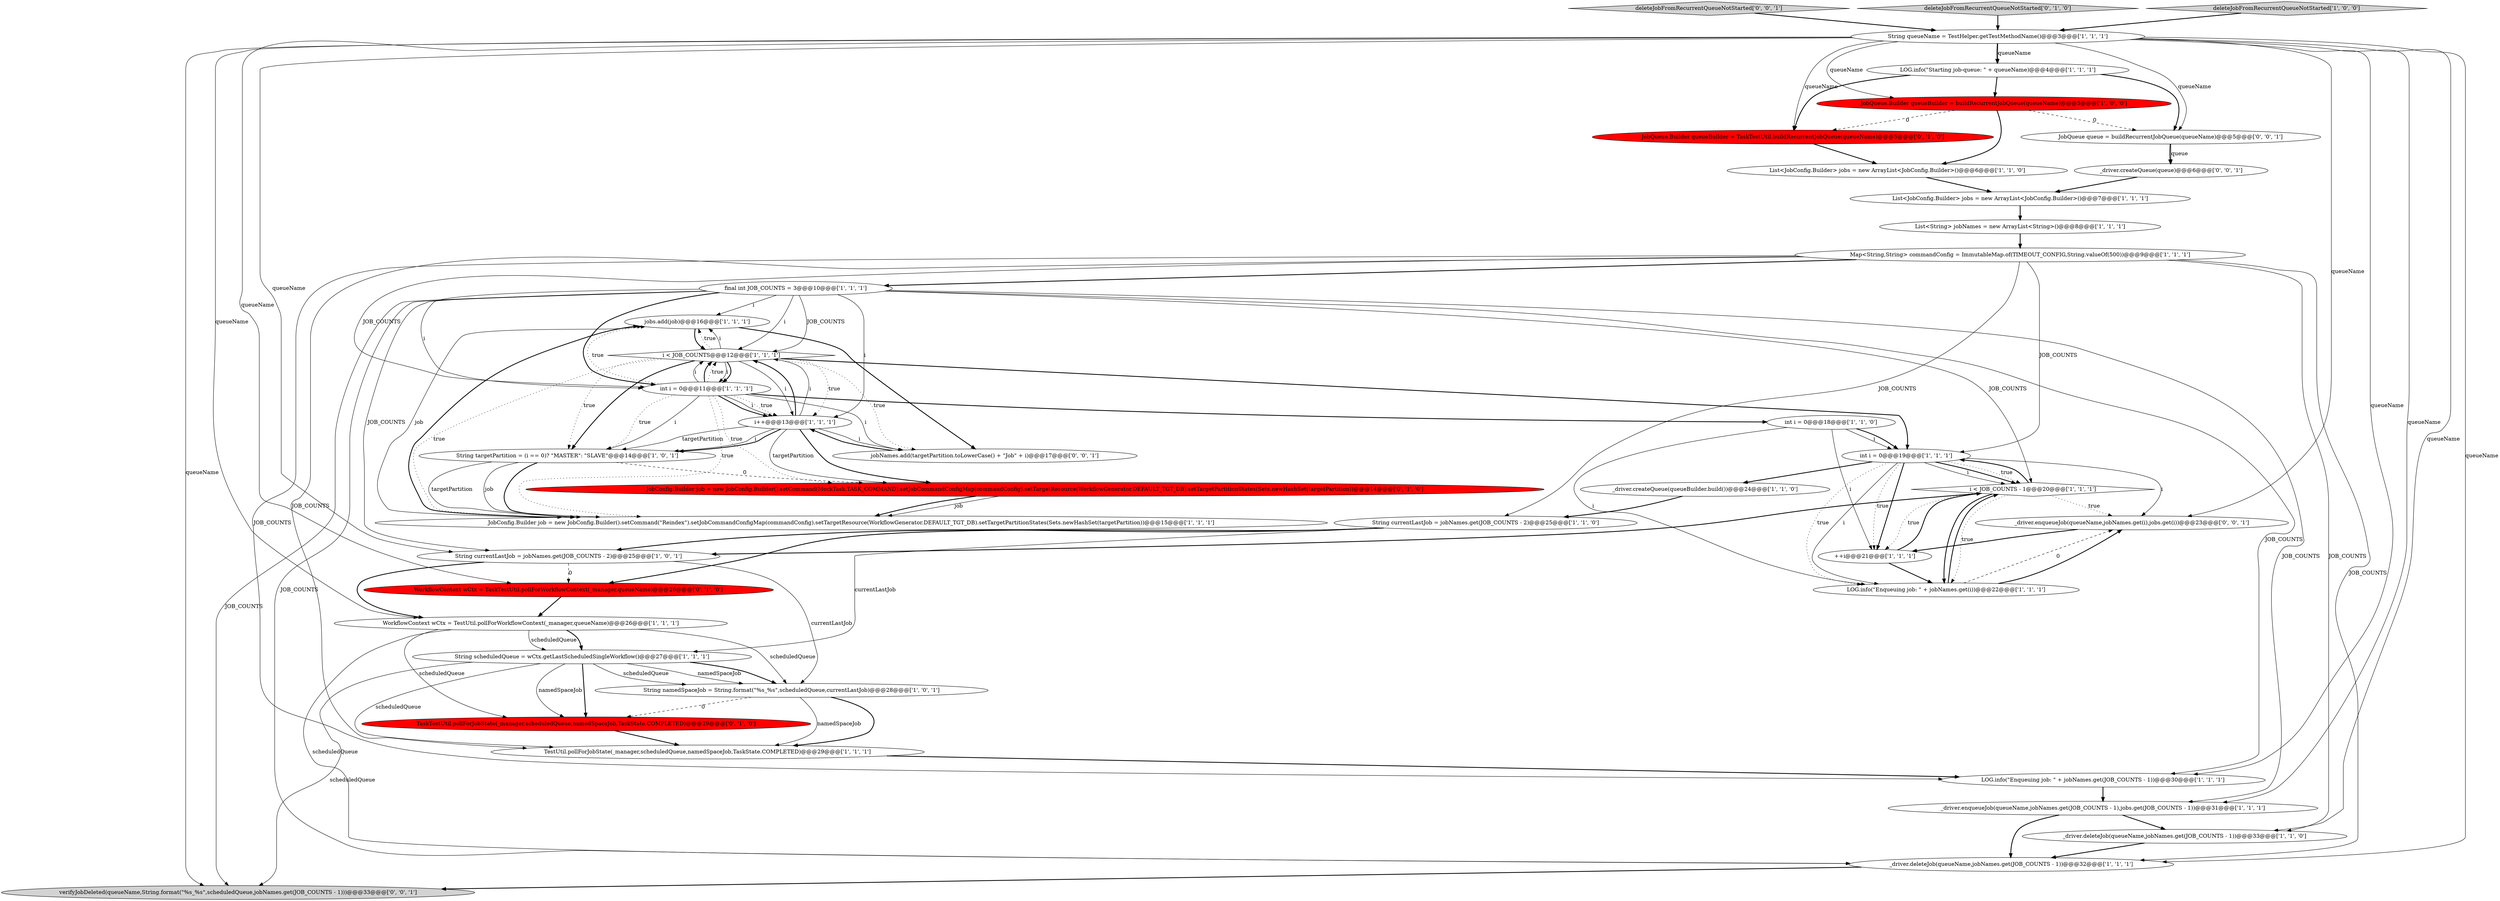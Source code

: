 digraph {
36 [style = filled, label = "verifyJobDeleted(queueName,String.format(\"%s_%s\",scheduledQueue,jobNames.get(JOB_COUNTS - 1)))@@@33@@@['0', '0', '1']", fillcolor = lightgray, shape = ellipse image = "AAA0AAABBB3BBB"];
14 [style = filled, label = "jobs.add(job)@@@16@@@['1', '1', '1']", fillcolor = white, shape = ellipse image = "AAA0AAABBB1BBB"];
21 [style = filled, label = "JobConfig.Builder job = new JobConfig.Builder().setCommand(\"Reindex\").setJobCommandConfigMap(commandConfig).setTargetResource(WorkflowGenerator.DEFAULT_TGT_DB).setTargetPartitionStates(Sets.newHashSet(targetPartition))@@@15@@@['1', '1', '1']", fillcolor = white, shape = ellipse image = "AAA0AAABBB1BBB"];
39 [style = filled, label = "deleteJobFromRecurrentQueueNotStarted['0', '0', '1']", fillcolor = lightgray, shape = diamond image = "AAA0AAABBB3BBB"];
8 [style = filled, label = "String targetPartition = (i == 0)? \"MASTER\": \"SLAVE\"@@@14@@@['1', '0', '1']", fillcolor = white, shape = ellipse image = "AAA0AAABBB1BBB"];
0 [style = filled, label = "String namedSpaceJob = String.format(\"%s_%s\",scheduledQueue,currentLastJob)@@@28@@@['1', '0', '1']", fillcolor = white, shape = ellipse image = "AAA0AAABBB1BBB"];
41 [style = filled, label = "_driver.createQueue(queue)@@@6@@@['0', '0', '1']", fillcolor = white, shape = ellipse image = "AAA0AAABBB3BBB"];
32 [style = filled, label = "WorkflowContext wCtx = TaskTestUtil.pollForWorkflowContext(_manager,queueName)@@@26@@@['0', '1', '0']", fillcolor = red, shape = ellipse image = "AAA1AAABBB2BBB"];
13 [style = filled, label = "Map<String,String> commandConfig = ImmutableMap.of(TIMEOUT_CONFIG,String.valueOf(500))@@@9@@@['1', '1', '1']", fillcolor = white, shape = ellipse image = "AAA0AAABBB1BBB"];
35 [style = filled, label = "deleteJobFromRecurrentQueueNotStarted['0', '1', '0']", fillcolor = lightgray, shape = diamond image = "AAA0AAABBB2BBB"];
2 [style = filled, label = "int i = 0@@@18@@@['1', '1', '0']", fillcolor = white, shape = ellipse image = "AAA0AAABBB1BBB"];
16 [style = filled, label = "i < JOB_COUNTS@@@12@@@['1', '1', '1']", fillcolor = white, shape = diamond image = "AAA0AAABBB1BBB"];
37 [style = filled, label = "JobQueue queue = buildRecurrentJobQueue(queueName)@@@5@@@['0', '0', '1']", fillcolor = white, shape = ellipse image = "AAA0AAABBB3BBB"];
5 [style = filled, label = "JobQueue.Builder queueBuilder = buildRecurrentJobQueue(queueName)@@@5@@@['1', '0', '0']", fillcolor = red, shape = ellipse image = "AAA1AAABBB1BBB"];
17 [style = filled, label = "i < JOB_COUNTS - 1@@@20@@@['1', '1', '1']", fillcolor = white, shape = diamond image = "AAA0AAABBB1BBB"];
27 [style = filled, label = "List<JobConfig.Builder> jobs = new ArrayList<JobConfig.Builder>()@@@7@@@['1', '1', '1']", fillcolor = white, shape = ellipse image = "AAA0AAABBB1BBB"];
38 [style = filled, label = "jobNames.add(targetPartition.toLowerCase() + \"Job\" + i)@@@17@@@['0', '0', '1']", fillcolor = white, shape = ellipse image = "AAA0AAABBB3BBB"];
11 [style = filled, label = "int i = 0@@@19@@@['1', '1', '1']", fillcolor = white, shape = ellipse image = "AAA0AAABBB1BBB"];
31 [style = filled, label = "TaskTestUtil.pollForJobState(_manager,scheduledQueue,namedSpaceJob,TaskState.COMPLETED)@@@29@@@['0', '1', '0']", fillcolor = red, shape = ellipse image = "AAA1AAABBB2BBB"];
28 [style = filled, label = "WorkflowContext wCtx = TestUtil.pollForWorkflowContext(_manager,queueName)@@@26@@@['1', '1', '1']", fillcolor = white, shape = ellipse image = "AAA0AAABBB1BBB"];
9 [style = filled, label = "_driver.createQueue(queueBuilder.build())@@@24@@@['1', '1', '0']", fillcolor = white, shape = ellipse image = "AAA0AAABBB1BBB"];
23 [style = filled, label = "_driver.deleteJob(queueName,jobNames.get(JOB_COUNTS - 1))@@@33@@@['1', '1', '0']", fillcolor = white, shape = ellipse image = "AAA0AAABBB1BBB"];
15 [style = filled, label = "++i@@@21@@@['1', '1', '1']", fillcolor = white, shape = ellipse image = "AAA0AAABBB1BBB"];
10 [style = filled, label = "i++@@@13@@@['1', '1', '1']", fillcolor = white, shape = ellipse image = "AAA0AAABBB1BBB"];
24 [style = filled, label = "TestUtil.pollForJobState(_manager,scheduledQueue,namedSpaceJob,TaskState.COMPLETED)@@@29@@@['1', '1', '1']", fillcolor = white, shape = ellipse image = "AAA0AAABBB1BBB"];
25 [style = filled, label = "deleteJobFromRecurrentQueueNotStarted['1', '0', '0']", fillcolor = lightgray, shape = diamond image = "AAA0AAABBB1BBB"];
33 [style = filled, label = "JobConfig.Builder job = new JobConfig.Builder().setCommand(MockTask.TASK_COMMAND).setJobCommandConfigMap(commandConfig).setTargetResource(WorkflowGenerator.DEFAULT_TGT_DB).setTargetPartitionStates(Sets.newHashSet(targetPartition))@@@14@@@['0', '1', '0']", fillcolor = red, shape = ellipse image = "AAA1AAABBB2BBB"];
26 [style = filled, label = "List<String> jobNames = new ArrayList<String>()@@@8@@@['1', '1', '1']", fillcolor = white, shape = ellipse image = "AAA0AAABBB1BBB"];
19 [style = filled, label = "String queueName = TestHelper.getTestMethodName()@@@3@@@['1', '1', '1']", fillcolor = white, shape = ellipse image = "AAA0AAABBB1BBB"];
3 [style = filled, label = "String currentLastJob = jobNames.get(JOB_COUNTS - 2)@@@25@@@['1', '0', '1']", fillcolor = white, shape = ellipse image = "AAA0AAABBB1BBB"];
12 [style = filled, label = "final int JOB_COUNTS = 3@@@10@@@['1', '1', '1']", fillcolor = white, shape = ellipse image = "AAA0AAABBB1BBB"];
18 [style = filled, label = "LOG.info(\"Starting job-queue: \" + queueName)@@@4@@@['1', '1', '1']", fillcolor = white, shape = ellipse image = "AAA0AAABBB1BBB"];
1 [style = filled, label = "String scheduledQueue = wCtx.getLastScheduledSingleWorkflow()@@@27@@@['1', '1', '1']", fillcolor = white, shape = ellipse image = "AAA0AAABBB1BBB"];
22 [style = filled, label = "LOG.info(\"Enqueuing job: \" + jobNames.get(i))@@@22@@@['1', '1', '1']", fillcolor = white, shape = ellipse image = "AAA0AAABBB1BBB"];
30 [style = filled, label = "String currentLastJob = jobNames.get(JOB_COUNTS - 2)@@@25@@@['1', '1', '0']", fillcolor = white, shape = ellipse image = "AAA0AAABBB1BBB"];
7 [style = filled, label = "_driver.enqueueJob(queueName,jobNames.get(JOB_COUNTS - 1),jobs.get(JOB_COUNTS - 1))@@@31@@@['1', '1', '1']", fillcolor = white, shape = ellipse image = "AAA0AAABBB1BBB"];
34 [style = filled, label = "JobQueue.Builder queueBuilder = TaskTestUtil.buildRecurrentJobQueue(queueName)@@@5@@@['0', '1', '0']", fillcolor = red, shape = ellipse image = "AAA1AAABBB2BBB"];
40 [style = filled, label = "_driver.enqueueJob(queueName,jobNames.get(i),jobs.get(i))@@@23@@@['0', '0', '1']", fillcolor = white, shape = ellipse image = "AAA0AAABBB3BBB"];
20 [style = filled, label = "List<JobConfig.Builder> jobs = new ArrayList<JobConfig.Builder>()@@@6@@@['1', '1', '0']", fillcolor = white, shape = ellipse image = "AAA0AAABBB1BBB"];
6 [style = filled, label = "int i = 0@@@11@@@['1', '1', '1']", fillcolor = white, shape = ellipse image = "AAA0AAABBB1BBB"];
4 [style = filled, label = "_driver.deleteJob(queueName,jobNames.get(JOB_COUNTS - 1))@@@32@@@['1', '1', '1']", fillcolor = white, shape = ellipse image = "AAA0AAABBB1BBB"];
29 [style = filled, label = "LOG.info(\"Enqueuing job: \" + jobNames.get(JOB_COUNTS - 1))@@@30@@@['1', '1', '1']", fillcolor = white, shape = ellipse image = "AAA0AAABBB1BBB"];
1->0 [style = solid, label="namedSpaceJob"];
6->38 [style = solid, label="i"];
16->6 [style = solid, label="i"];
39->19 [style = bold, label=""];
12->29 [style = solid, label="JOB_COUNTS"];
34->20 [style = bold, label=""];
5->20 [style = bold, label=""];
28->4 [style = solid, label="scheduledQueue"];
8->33 [style = dashed, label="0"];
11->17 [style = solid, label="i"];
28->1 [style = solid, label="scheduledQueue"];
40->15 [style = bold, label=""];
12->17 [style = solid, label="JOB_COUNTS"];
11->9 [style = bold, label=""];
16->10 [style = dotted, label="true"];
16->10 [style = solid, label="i"];
20->27 [style = bold, label=""];
19->7 [style = solid, label="queueName"];
10->38 [style = solid, label="i"];
15->17 [style = bold, label=""];
17->15 [style = dotted, label="true"];
13->24 [style = solid, label="JOB_COUNTS"];
10->8 [style = bold, label=""];
0->24 [style = bold, label=""];
6->10 [style = solid, label="i"];
25->19 [style = bold, label=""];
10->8 [style = solid, label="targetPartition"];
4->36 [style = bold, label=""];
16->38 [style = dotted, label="true"];
12->7 [style = solid, label="JOB_COUNTS"];
1->31 [style = bold, label=""];
11->15 [style = dotted, label="true"];
12->3 [style = solid, label="JOB_COUNTS"];
19->5 [style = solid, label="queueName"];
6->16 [style = solid, label="i"];
14->16 [style = bold, label=""];
12->16 [style = solid, label="JOB_COUNTS"];
19->18 [style = bold, label=""];
10->8 [style = solid, label="i"];
16->6 [style = bold, label=""];
13->23 [style = solid, label="JOB_COUNTS"];
8->21 [style = solid, label="targetPartition"];
11->22 [style = solid, label="i"];
14->38 [style = bold, label=""];
19->40 [style = solid, label="queueName"];
1->0 [style = bold, label=""];
5->34 [style = dashed, label="0"];
26->13 [style = bold, label=""];
6->2 [style = bold, label=""];
12->4 [style = solid, label="JOB_COUNTS"];
19->32 [style = solid, label="queueName"];
6->14 [style = dotted, label="true"];
13->12 [style = bold, label=""];
10->16 [style = solid, label="i"];
12->14 [style = solid, label="i"];
7->23 [style = bold, label=""];
13->4 [style = solid, label="JOB_COUNTS"];
3->0 [style = solid, label="currentLastJob"];
16->14 [style = dotted, label="true"];
22->17 [style = bold, label=""];
11->17 [style = bold, label=""];
16->21 [style = dotted, label="true"];
3->32 [style = dashed, label="0"];
6->33 [style = dotted, label="true"];
13->11 [style = solid, label="JOB_COUNTS"];
11->40 [style = solid, label="i"];
5->37 [style = dashed, label="0"];
27->26 [style = bold, label=""];
18->37 [style = bold, label=""];
16->8 [style = dotted, label="true"];
19->3 [style = solid, label="queueName"];
19->28 [style = solid, label="queueName"];
41->27 [style = bold, label=""];
0->24 [style = solid, label="namedSpaceJob"];
16->8 [style = bold, label=""];
18->34 [style = bold, label=""];
31->24 [style = bold, label=""];
37->41 [style = bold, label=""];
1->0 [style = solid, label="scheduledQueue"];
37->41 [style = solid, label="queue"];
11->17 [style = dotted, label="true"];
19->36 [style = solid, label="queueName"];
8->21 [style = solid, label="job"];
21->14 [style = solid, label="job"];
30->32 [style = bold, label=""];
13->6 [style = solid, label="JOB_COUNTS"];
2->22 [style = solid, label="i"];
7->4 [style = bold, label=""];
1->36 [style = solid, label="scheduledQueue"];
15->22 [style = bold, label=""];
6->10 [style = dotted, label="true"];
12->6 [style = solid, label="i"];
3->28 [style = bold, label=""];
13->30 [style = solid, label="JOB_COUNTS"];
2->11 [style = solid, label="i"];
10->16 [style = bold, label=""];
30->3 [style = bold, label=""];
6->8 [style = dotted, label="true"];
30->1 [style = solid, label="currentLastJob"];
6->10 [style = bold, label=""];
17->3 [style = bold, label=""];
19->29 [style = solid, label="queueName"];
17->22 [style = dotted, label="true"];
10->33 [style = bold, label=""];
6->21 [style = dotted, label="true"];
2->11 [style = bold, label=""];
13->29 [style = solid, label="JOB_COUNTS"];
19->18 [style = solid, label="queueName"];
22->40 [style = bold, label=""];
21->14 [style = bold, label=""];
19->34 [style = solid, label="queueName"];
10->33 [style = solid, label="targetPartition"];
16->11 [style = bold, label=""];
12->16 [style = solid, label="i"];
28->0 [style = solid, label="scheduledQueue"];
22->40 [style = dashed, label="0"];
38->10 [style = bold, label=""];
28->31 [style = solid, label="scheduledQueue"];
35->19 [style = bold, label=""];
23->4 [style = bold, label=""];
12->10 [style = solid, label="i"];
9->30 [style = bold, label=""];
28->1 [style = bold, label=""];
24->29 [style = bold, label=""];
17->40 [style = dotted, label="true"];
17->22 [style = bold, label=""];
12->6 [style = bold, label=""];
11->22 [style = dotted, label="true"];
1->24 [style = solid, label="scheduledQueue"];
2->15 [style = solid, label="i"];
6->8 [style = solid, label="i"];
11->15 [style = bold, label=""];
16->14 [style = solid, label="i"];
1->31 [style = solid, label="namedSpaceJob"];
6->16 [style = bold, label=""];
18->5 [style = bold, label=""];
19->37 [style = solid, label="queueName"];
0->31 [style = dashed, label="0"];
8->21 [style = bold, label=""];
29->7 [style = bold, label=""];
19->23 [style = solid, label="queueName"];
33->21 [style = solid, label="job"];
12->36 [style = solid, label="JOB_COUNTS"];
33->21 [style = bold, label=""];
32->28 [style = bold, label=""];
19->4 [style = solid, label="queueName"];
6->16 [style = dotted, label="true"];
17->11 [style = bold, label=""];
}
